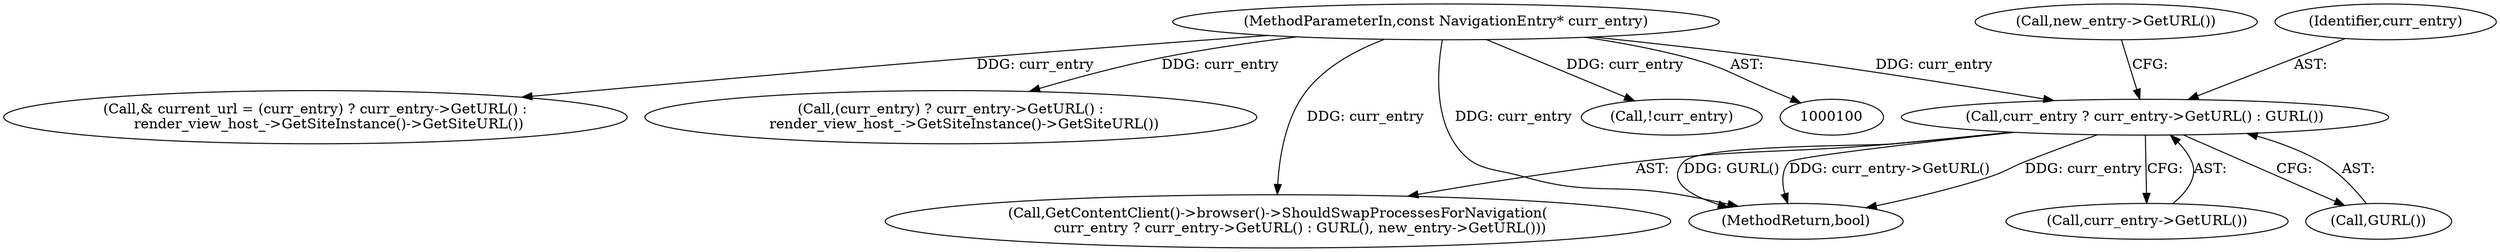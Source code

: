 digraph "1_Chrome_e9841fbdaf41b4a2baaa413f94d5c0197f9261f4_0@del" {
"1000142" [label="(Call,curr_entry ? curr_entry->GetURL() : GURL())"];
"1000101" [label="(MethodParameterIn,const NavigationEntry* curr_entry)"];
"1000145" [label="(Call,GURL())"];
"1000107" [label="(Call,& current_url = (curr_entry) ? curr_entry->GetURL() :\n      render_view_host_->GetSiteInstance()->GetSiteURL())"];
"1000101" [label="(MethodParameterIn,const NavigationEntry* curr_entry)"];
"1000109" [label="(Call,(curr_entry) ? curr_entry->GetURL() :\n      render_view_host_->GetSiteInstance()->GetSiteURL())"];
"1000141" [label="(Call,GetContentClient()->browser()->ShouldSwapProcessesForNavigation(\n          curr_entry ? curr_entry->GetURL() : GURL(), new_entry->GetURL()))"];
"1000146" [label="(Call,new_entry->GetURL())"];
"1000163" [label="(MethodReturn,bool)"];
"1000142" [label="(Call,curr_entry ? curr_entry->GetURL() : GURL())"];
"1000144" [label="(Call,curr_entry->GetURL())"];
"1000143" [label="(Identifier,curr_entry)"];
"1000151" [label="(Call,!curr_entry)"];
"1000142" -> "1000141"  [label="AST: "];
"1000142" -> "1000144"  [label="CFG: "];
"1000142" -> "1000145"  [label="CFG: "];
"1000143" -> "1000142"  [label="AST: "];
"1000144" -> "1000142"  [label="AST: "];
"1000145" -> "1000142"  [label="AST: "];
"1000146" -> "1000142"  [label="CFG: "];
"1000142" -> "1000163"  [label="DDG: curr_entry->GetURL()"];
"1000142" -> "1000163"  [label="DDG: curr_entry"];
"1000142" -> "1000163"  [label="DDG: GURL()"];
"1000101" -> "1000142"  [label="DDG: curr_entry"];
"1000101" -> "1000100"  [label="AST: "];
"1000101" -> "1000163"  [label="DDG: curr_entry"];
"1000101" -> "1000107"  [label="DDG: curr_entry"];
"1000101" -> "1000109"  [label="DDG: curr_entry"];
"1000101" -> "1000141"  [label="DDG: curr_entry"];
"1000101" -> "1000151"  [label="DDG: curr_entry"];
}
